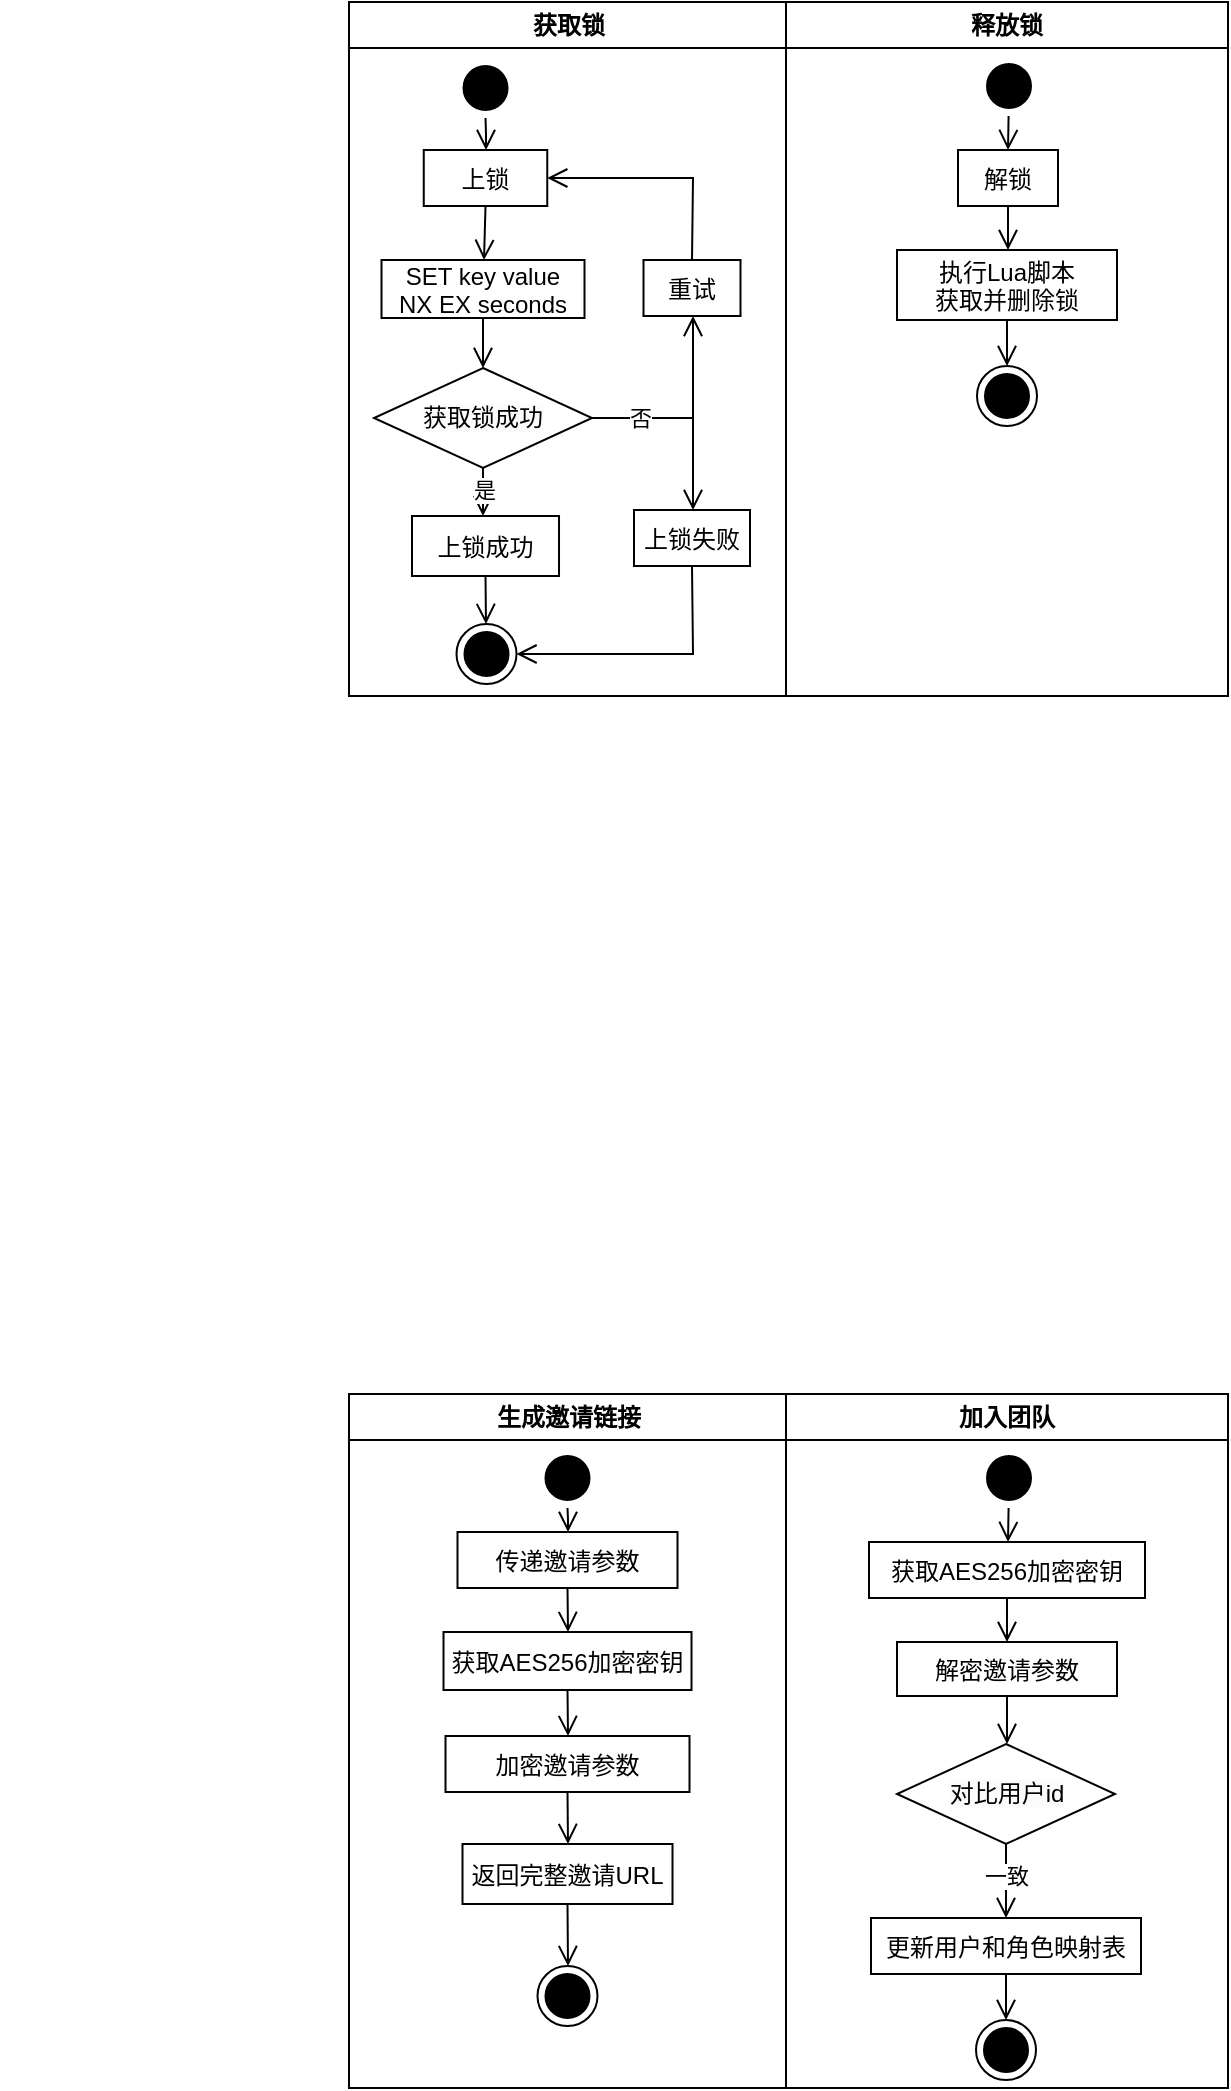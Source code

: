 <mxfile version="24.2.2" type="github">
  <diagram name="Page-1" id="e7e014a7-5840-1c2e-5031-d8a46d1fe8dd">
    <mxGraphModel dx="336048" dy="230869" grid="0" gridSize="10" guides="1" tooltips="1" connect="1" arrows="1" fold="1" page="1" pageScale="1" pageWidth="1169" pageHeight="826" background="none" math="0" shadow="0">
      <root>
        <mxCell id="0" />
        <mxCell id="1" parent="0" />
        <mxCell id="2" value="生成邀请链接" style="swimlane;whiteSpace=wrap;startSize=23;fontColor=default;labelBorderColor=none;" parent="1" vertex="1">
          <mxGeometry x="164.5" y="128" width="218.5" height="347" as="geometry" />
        </mxCell>
        <mxCell id="5" value="" style="ellipse;shape=startState;fillColor=#000000;strokeColor=#000000;fontColor=default;labelBorderColor=none;" parent="2" vertex="1">
          <mxGeometry x="94.25" y="27" width="30" height="30" as="geometry" />
        </mxCell>
        <mxCell id="6" value="" style="edgeStyle=elbowEdgeStyle;elbow=horizontal;verticalAlign=bottom;endArrow=open;endSize=8;strokeColor=#000000;endFill=1;rounded=0;fontColor=default;labelBorderColor=none;" parent="2" source="5" target="7" edge="1">
          <mxGeometry x="100" y="40" as="geometry">
            <mxPoint x="109.25" y="97" as="targetPoint" />
          </mxGeometry>
        </mxCell>
        <mxCell id="7" value="传递邀请参数" style="strokeColor=#000000;fontColor=default;labelBorderColor=none;" parent="2" vertex="1">
          <mxGeometry x="54.25" y="69" width="110" height="28" as="geometry" />
        </mxCell>
        <mxCell id="10" value="获取AES256加密密钥" style="strokeColor=#000000;fontColor=default;labelBorderColor=none;" parent="2" vertex="1">
          <mxGeometry x="47.25" y="119" width="124" height="29" as="geometry" />
        </mxCell>
        <mxCell id="Txw60cx1Kh3sxlR9NIMl-50" value="" style="ellipse;shape=endState;fillColor=#000000;strokeColor=#000000;fontColor=default;labelBorderColor=none;" parent="2" vertex="1">
          <mxGeometry x="94.25" y="286" width="30" height="30" as="geometry" />
        </mxCell>
        <mxCell id="Txw60cx1Kh3sxlR9NIMl-54" value="" style="edgeStyle=elbowEdgeStyle;elbow=horizontal;verticalAlign=bottom;endArrow=open;endSize=8;strokeColor=#000000;endFill=1;rounded=0;exitX=0.5;exitY=1;exitDx=0;exitDy=0;entryX=0.5;entryY=0;entryDx=0;entryDy=0;fontColor=default;labelBorderColor=none;" parent="2" source="7" target="10" edge="1">
          <mxGeometry x="-64.5" y="-88" as="geometry">
            <mxPoint x="119.25" y="89" as="targetPoint" />
            <mxPoint x="119.25" y="67" as="sourcePoint" />
          </mxGeometry>
        </mxCell>
        <mxCell id="Txw60cx1Kh3sxlR9NIMl-55" value="" style="edgeStyle=elbowEdgeStyle;elbow=horizontal;verticalAlign=bottom;endArrow=open;endSize=8;strokeColor=#000000;endFill=1;rounded=0;exitX=0.5;exitY=1;exitDx=0;exitDy=0;fontColor=default;labelBorderColor=none;" parent="2" source="10" target="rDcZoxMiwBND-SI_1BVu-38" edge="1">
          <mxGeometry x="-229" y="-216" as="geometry">
            <mxPoint x="109.23" y="209" as="targetPoint" />
            <mxPoint x="109.23" y="177" as="sourcePoint" />
          </mxGeometry>
        </mxCell>
        <mxCell id="Txw60cx1Kh3sxlR9NIMl-48" value="返回完整邀请URL" style="strokeColor=#000000;fontColor=default;labelBorderColor=none;" parent="2" vertex="1">
          <mxGeometry x="56.75" y="225" width="105" height="30" as="geometry" />
        </mxCell>
        <mxCell id="Txw60cx1Kh3sxlR9NIMl-65" value="" style="edgeStyle=elbowEdgeStyle;elbow=horizontal;verticalAlign=bottom;endArrow=open;endSize=8;strokeColor=#000000;endFill=1;rounded=0;exitX=0.5;exitY=1;exitDx=0;exitDy=0;entryX=0.5;entryY=0;entryDx=0;entryDy=0;fontColor=default;labelBorderColor=none;" parent="2" source="Txw60cx1Kh3sxlR9NIMl-48" target="Txw60cx1Kh3sxlR9NIMl-50" edge="1">
          <mxGeometry x="-393.5" y="-344" as="geometry">
            <mxPoint x="109.02" y="351" as="targetPoint" />
            <mxPoint x="109.02" y="319" as="sourcePoint" />
          </mxGeometry>
        </mxCell>
        <mxCell id="rDcZoxMiwBND-SI_1BVu-38" value="加密邀请参数" style="strokeColor=#000000;fontColor=default;labelBorderColor=none;" parent="2" vertex="1">
          <mxGeometry x="48.25" y="171" width="122" height="28" as="geometry" />
        </mxCell>
        <mxCell id="rDcZoxMiwBND-SI_1BVu-39" value="" style="edgeStyle=elbowEdgeStyle;elbow=horizontal;verticalAlign=bottom;endArrow=open;endSize=8;strokeColor=#000000;endFill=1;rounded=0;exitX=0.5;exitY=1;exitDx=0;exitDy=0;entryX=0.5;entryY=0;entryDx=0;entryDy=0;fontColor=default;labelBorderColor=none;" parent="2" source="rDcZoxMiwBND-SI_1BVu-38" target="Txw60cx1Kh3sxlR9NIMl-48" edge="1">
          <mxGeometry x="-393.5" y="-344" as="geometry">
            <mxPoint x="110.75" y="226" as="targetPoint" />
            <mxPoint x="109.16" y="247" as="sourcePoint" />
          </mxGeometry>
        </mxCell>
        <mxCell id="4" value="加入团队" style="swimlane;whiteSpace=wrap;fontColor=default;labelBorderColor=none;" parent="1" vertex="1">
          <mxGeometry x="383" y="128" width="221" height="347" as="geometry" />
        </mxCell>
        <mxCell id="38" value="" style="ellipse;shape=endState;fillColor=#000000;strokeColor=#000000;fontColor=default;labelBorderColor=none;" parent="4" vertex="1">
          <mxGeometry x="95" y="313" width="30" height="30" as="geometry" />
        </mxCell>
        <mxCell id="Txw60cx1Kh3sxlR9NIMl-51" value="" style="ellipse;shape=startState;fillColor=#000000;strokeColor=#000000;fontColor=default;labelBorderColor=none;" parent="4" vertex="1">
          <mxGeometry x="96.5" y="27" width="30" height="30" as="geometry" />
        </mxCell>
        <mxCell id="Txw60cx1Kh3sxlR9NIMl-52" value="获取AES256加密密钥" style="strokeColor=#000000;fontColor=default;labelBorderColor=none;" parent="4" vertex="1">
          <mxGeometry x="41.5" y="74" width="138" height="28" as="geometry" />
        </mxCell>
        <mxCell id="Txw60cx1Kh3sxlR9NIMl-53" value="解密邀请参数" style="strokeColor=#000000;fontColor=default;labelBorderColor=none;" parent="4" vertex="1">
          <mxGeometry x="55.5" y="124" width="110" height="27" as="geometry" />
        </mxCell>
        <mxCell id="Txw60cx1Kh3sxlR9NIMl-67" value="" style="edgeStyle=elbowEdgeStyle;elbow=horizontal;verticalAlign=bottom;endArrow=open;endSize=8;strokeColor=#000000;endFill=1;rounded=0;entryX=0.5;entryY=0;entryDx=0;entryDy=0;fontColor=default;labelBorderColor=none;" parent="4" target="Txw60cx1Kh3sxlR9NIMl-52" edge="1">
          <mxGeometry x="-345" y="-88" as="geometry">
            <mxPoint x="111.5" y="70" as="targetPoint" />
            <mxPoint x="111.3" y="57" as="sourcePoint" />
          </mxGeometry>
        </mxCell>
        <mxCell id="Txw60cx1Kh3sxlR9NIMl-68" value="" style="edgeStyle=elbowEdgeStyle;elbow=horizontal;verticalAlign=bottom;endArrow=open;endSize=8;strokeColor=#000000;endFill=1;rounded=0;exitX=0.5;exitY=1;exitDx=0;exitDy=0;entryX=0.5;entryY=0;entryDx=0;entryDy=0;fontColor=default;labelBorderColor=none;" parent="4" source="Txw60cx1Kh3sxlR9NIMl-52" target="Txw60cx1Kh3sxlR9NIMl-53" edge="1">
          <mxGeometry x="-509.5" y="-216" as="geometry">
            <mxPoint x="111.5" y="126" as="targetPoint" />
            <mxPoint x="111.46" y="105" as="sourcePoint" />
          </mxGeometry>
        </mxCell>
        <mxCell id="Txw60cx1Kh3sxlR9NIMl-69" value="" style="edgeStyle=elbowEdgeStyle;elbow=horizontal;verticalAlign=bottom;endArrow=open;endSize=8;strokeColor=#000000;endFill=1;rounded=0;exitX=0.5;exitY=1;exitDx=0;exitDy=0;entryX=0.5;entryY=0;entryDx=0;entryDy=0;fontColor=default;labelBorderColor=none;" parent="4" source="Txw60cx1Kh3sxlR9NIMl-53" target="rDcZoxMiwBND-SI_1BVu-41" edge="1">
          <mxGeometry x="-954.5" y="-344" as="geometry">
            <mxPoint x="111.26" y="207" as="targetPoint" />
            <mxPoint x="111.26" y="175" as="sourcePoint" />
          </mxGeometry>
        </mxCell>
        <mxCell id="rDcZoxMiwBND-SI_1BVu-41" value="&lt;span style=&quot;font-family: Helvetica; font-size: 12px; font-style: normal; font-variant-ligatures: normal; font-variant-caps: normal; font-weight: 400; letter-spacing: normal; orphans: 2; text-align: center; text-indent: 0px; text-transform: none; widows: 2; word-spacing: 0px; -webkit-text-stroke-width: 0px; white-space: nowrap; background-color: rgb(251, 251, 251); text-decoration-thickness: initial; text-decoration-style: initial; text-decoration-color: initial; float: none; display: inline !important;&quot;&gt;对比用户id&lt;/span&gt;" style="rhombus;whiteSpace=wrap;html=1;strokeColor=#000000;fontColor=default;labelBorderColor=none;" parent="4" vertex="1">
          <mxGeometry x="55.5" y="175" width="109" height="50" as="geometry" />
        </mxCell>
        <mxCell id="YSmkZtvk_KPzb1TLFDWp-38" value="" style="edgeStyle=elbowEdgeStyle;elbow=horizontal;verticalAlign=bottom;endArrow=open;endSize=8;strokeColor=#000000;endFill=1;rounded=0;exitX=0.5;exitY=1;exitDx=0;exitDy=0;entryX=0.5;entryY=0;entryDx=0;entryDy=0;fontColor=default;labelBorderColor=none;" parent="4" source="rDcZoxMiwBND-SI_1BVu-40" target="38" edge="1">
          <mxGeometry x="-838.5" y="-472" as="geometry">
            <mxPoint x="113.79" y="369" as="targetPoint" />
            <mxPoint x="113.79" y="339" as="sourcePoint" />
          </mxGeometry>
        </mxCell>
        <mxCell id="kITWzCv1qNqmuCgwB2I4-40" value="" style="edgeStyle=elbowEdgeStyle;elbow=vertical;verticalAlign=bottom;endArrow=open;endSize=8;strokeColor=#000000;endFill=1;rounded=0;exitX=0.5;exitY=1;exitDx=0;exitDy=0;fontColor=default;labelBorderColor=none;" parent="4" source="rDcZoxMiwBND-SI_1BVu-41" target="rDcZoxMiwBND-SI_1BVu-40" edge="1">
          <mxGeometry x="-1399.5" y="-472" as="geometry">
            <mxPoint x="557.5" y="428" as="targetPoint" />
            <mxPoint x="555.5" y="375" as="sourcePoint" />
          </mxGeometry>
        </mxCell>
        <mxCell id="kITWzCv1qNqmuCgwB2I4-41" value="一致" style="edgeLabel;html=1;align=center;verticalAlign=middle;resizable=0;points=[];fontColor=default;labelBorderColor=none;" parent="kITWzCv1qNqmuCgwB2I4-40" vertex="1" connectable="0">
          <mxGeometry relative="1" as="geometry">
            <mxPoint y="-3" as="offset" />
          </mxGeometry>
        </mxCell>
        <mxCell id="rDcZoxMiwBND-SI_1BVu-40" value="更新用户和角色映射表" style="strokeColor=#000000;fontColor=default;labelBorderColor=none;" parent="4" vertex="1">
          <mxGeometry x="42.5" y="262" width="135" height="28" as="geometry" />
        </mxCell>
        <mxCell id="rDcZoxMiwBND-SI_1BVu-44" value="" style="edgeStyle=elbowEdgeStyle;elbow=horizontal;verticalAlign=bottom;endArrow=open;endSize=8;strokeColor=#FF0000;endFill=1;rounded=0;exitX=0.5;exitY=1;exitDx=0;exitDy=0;entryX=0.5;entryY=0;entryDx=0;entryDy=0;" parent="1" edge="1">
          <mxGeometry x="-954.5" y="-344" as="几何">
            <mxPoint x="589.76" y="350" as="targetPoint" />
            <mxPoint x="589.76" y="318" as="sourcePoint" />
          </mxGeometry>
        </mxCell>
        <mxCell id="rDcZoxMiwBND-SI_1BVu-45" value="" style="edgeStyle=elbowEdgeStyle;elbow=horizontal;verticalAlign=bottom;endArrow=open;endSize=8;strokeColor=#FF0000;endFill=1;rounded=0;exitX=0.5;exitY=1;exitDx=0;exitDy=0;entryX=0.5;entryY=0;entryDx=0;entryDy=0;" parent="1" edge="1">
          <mxGeometry x="-954.5" y="-344" as="几何">
            <mxPoint x="589.76" y="350" as="targetPoint" />
            <mxPoint x="589.76" y="318" as="sourcePoint" />
          </mxGeometry>
        </mxCell>
        <mxCell id="1JQhXdfim7KZthg24Wtt-63" value="获取锁" style="swimlane;whiteSpace=wrap;startSize=23;fontColor=default;labelBorderColor=none;" vertex="1" parent="1">
          <mxGeometry x="164.5" y="-568" width="218.5" height="347" as="geometry" />
        </mxCell>
        <mxCell id="1JQhXdfim7KZthg24Wtt-64" value="" style="ellipse;shape=startState;fillColor=#000000;strokeColor=#000000;fontColor=default;labelBorderColor=none;" vertex="1" parent="1JQhXdfim7KZthg24Wtt-63">
          <mxGeometry x="53.26" y="28" width="30" height="30" as="geometry" />
        </mxCell>
        <mxCell id="1JQhXdfim7KZthg24Wtt-65" value="" style="edgeStyle=elbowEdgeStyle;elbow=horizontal;verticalAlign=bottom;endArrow=open;endSize=8;strokeColor=#000000;endFill=1;rounded=0;fontColor=default;labelBorderColor=none;" edge="1" parent="1JQhXdfim7KZthg24Wtt-63" source="1JQhXdfim7KZthg24Wtt-64" target="1JQhXdfim7KZthg24Wtt-66">
          <mxGeometry x="100" y="40" as="geometry">
            <mxPoint x="68.26" y="98" as="targetPoint" />
          </mxGeometry>
        </mxCell>
        <mxCell id="1JQhXdfim7KZthg24Wtt-66" value="上锁" style="strokeColor=#000000;fontColor=default;labelBorderColor=none;" vertex="1" parent="1JQhXdfim7KZthg24Wtt-63">
          <mxGeometry x="37.38" y="74" width="61.75" height="28" as="geometry" />
        </mxCell>
        <mxCell id="1JQhXdfim7KZthg24Wtt-67" value="SET key value&#xa;NX EX seconds" style="strokeColor=#000000;fontColor=default;labelBorderColor=none;" vertex="1" parent="1JQhXdfim7KZthg24Wtt-63">
          <mxGeometry x="16.25" y="129" width="101.5" height="29" as="geometry" />
        </mxCell>
        <mxCell id="1JQhXdfim7KZthg24Wtt-68" value="" style="ellipse;shape=endState;fillColor=#000000;strokeColor=#000000;fontColor=default;labelBorderColor=none;" vertex="1" parent="1JQhXdfim7KZthg24Wtt-63">
          <mxGeometry x="53.75" y="311" width="30" height="30" as="geometry" />
        </mxCell>
        <mxCell id="1JQhXdfim7KZthg24Wtt-69" value="" style="edgeStyle=elbowEdgeStyle;elbow=horizontal;verticalAlign=bottom;endArrow=open;endSize=8;strokeColor=#000000;endFill=1;rounded=0;exitX=0.5;exitY=1;exitDx=0;exitDy=0;entryX=0.5;entryY=0;entryDx=0;entryDy=0;fontColor=default;labelBorderColor=none;" edge="1" parent="1JQhXdfim7KZthg24Wtt-63" source="1JQhXdfim7KZthg24Wtt-66" target="1JQhXdfim7KZthg24Wtt-67">
          <mxGeometry x="-64.5" y="-88" as="geometry">
            <mxPoint x="78.75" y="94" as="targetPoint" />
            <mxPoint x="78.75" y="72" as="sourcePoint" />
          </mxGeometry>
        </mxCell>
        <mxCell id="1JQhXdfim7KZthg24Wtt-71" value="上锁成功" style="strokeColor=#000000;fontColor=default;labelBorderColor=none;" vertex="1" parent="1JQhXdfim7KZthg24Wtt-63">
          <mxGeometry x="31.5" y="257" width="73.51" height="30" as="geometry" />
        </mxCell>
        <mxCell id="1JQhXdfim7KZthg24Wtt-72" value="" style="edgeStyle=elbowEdgeStyle;elbow=horizontal;verticalAlign=bottom;endArrow=open;endSize=8;strokeColor=#000000;endFill=1;rounded=0;exitX=0.5;exitY=1;exitDx=0;exitDy=0;entryX=0.5;entryY=0;entryDx=0;entryDy=0;fontColor=default;labelBorderColor=none;" edge="1" parent="1JQhXdfim7KZthg24Wtt-63" source="1JQhXdfim7KZthg24Wtt-71" target="1JQhXdfim7KZthg24Wtt-68">
          <mxGeometry x="-393.5" y="-344" as="geometry">
            <mxPoint x="68.52" y="356" as="targetPoint" />
            <mxPoint x="68.52" y="324" as="sourcePoint" />
          </mxGeometry>
        </mxCell>
        <mxCell id="1JQhXdfim7KZthg24Wtt-89" value="&lt;span style=&quot;font-family: Helvetica; font-size: 12px; font-style: normal; font-variant-ligatures: normal; font-variant-caps: normal; font-weight: 400; letter-spacing: normal; orphans: 2; text-align: center; text-indent: 0px; text-transform: none; widows: 2; word-spacing: 0px; -webkit-text-stroke-width: 0px; white-space: nowrap; background-color: rgb(251, 251, 251); text-decoration-thickness: initial; text-decoration-style: initial; text-decoration-color: initial; float: none; display: inline !important;&quot;&gt;获取锁成功&lt;/span&gt;" style="rhombus;whiteSpace=wrap;html=1;strokeColor=#000000;fontColor=default;labelBorderColor=none;" vertex="1" parent="1JQhXdfim7KZthg24Wtt-63">
          <mxGeometry x="12.5" y="183" width="109" height="50" as="geometry" />
        </mxCell>
        <mxCell id="1JQhXdfim7KZthg24Wtt-90" value="" style="edgeStyle=elbowEdgeStyle;elbow=horizontal;verticalAlign=bottom;endArrow=open;endSize=8;strokeColor=#000000;endFill=1;rounded=0;exitX=0.5;exitY=1;exitDx=0;exitDy=0;entryX=0.5;entryY=0;entryDx=0;entryDy=0;fontColor=default;labelBorderColor=none;" edge="1" parent="1JQhXdfim7KZthg24Wtt-63" source="1JQhXdfim7KZthg24Wtt-67" target="1JQhXdfim7KZthg24Wtt-89">
          <mxGeometry x="-229" y="480" as="geometry">
            <mxPoint x="123.75" y="193" as="targetPoint" />
            <mxPoint x="123.75" y="171" as="sourcePoint" />
          </mxGeometry>
        </mxCell>
        <mxCell id="1JQhXdfim7KZthg24Wtt-91" value="" style="edgeStyle=elbowEdgeStyle;elbow=horizontal;verticalAlign=bottom;endArrow=open;endSize=8;strokeColor=#000000;endFill=1;rounded=0;exitX=0.5;exitY=1;exitDx=0;exitDy=0;fontColor=default;labelBorderColor=none;" edge="1" parent="1JQhXdfim7KZthg24Wtt-63" source="1JQhXdfim7KZthg24Wtt-89" target="1JQhXdfim7KZthg24Wtt-71">
          <mxGeometry x="-393.5" y="1048" as="geometry">
            <mxPoint x="98" y="274" as="targetPoint" />
            <mxPoint x="98" y="256" as="sourcePoint" />
          </mxGeometry>
        </mxCell>
        <mxCell id="1JQhXdfim7KZthg24Wtt-96" value="是" style="edgeLabel;html=1;align=center;verticalAlign=middle;resizable=0;points=[];" vertex="1" connectable="0" parent="1JQhXdfim7KZthg24Wtt-91">
          <mxGeometry relative="1" as="geometry">
            <mxPoint y="-1" as="offset" />
          </mxGeometry>
        </mxCell>
        <mxCell id="1JQhXdfim7KZthg24Wtt-73" value="重试" style="strokeColor=#000000;fontColor=default;labelBorderColor=none;" vertex="1" parent="1JQhXdfim7KZthg24Wtt-63">
          <mxGeometry x="147.25" y="129" width="48.5" height="28" as="geometry" />
        </mxCell>
        <mxCell id="1JQhXdfim7KZthg24Wtt-88" value="上锁失败" style="strokeColor=#000000;fontColor=default;labelBorderColor=none;" vertex="1" parent="1JQhXdfim7KZthg24Wtt-63">
          <mxGeometry x="142.5" y="254" width="58" height="28" as="geometry" />
        </mxCell>
        <mxCell id="1JQhXdfim7KZthg24Wtt-92" value="" style="edgeStyle=elbowEdgeStyle;elbow=horizontal;verticalAlign=bottom;endArrow=open;endSize=8;strokeColor=#000000;endFill=1;rounded=0;exitX=1;exitY=0.5;exitDx=0;exitDy=0;entryX=0.5;entryY=1;entryDx=0;entryDy=0;fontColor=default;labelBorderColor=none;" edge="1" parent="1JQhXdfim7KZthg24Wtt-63" source="1JQhXdfim7KZthg24Wtt-89" target="1JQhXdfim7KZthg24Wtt-73">
          <mxGeometry x="-393.5" y="1048" as="geometry">
            <mxPoint x="143.5" y="234" as="targetPoint" />
            <mxPoint x="143.5" y="209" as="sourcePoint" />
            <Array as="points">
              <mxPoint x="172" y="182" />
            </Array>
          </mxGeometry>
        </mxCell>
        <mxCell id="1JQhXdfim7KZthg24Wtt-93" value="" style="edgeStyle=elbowEdgeStyle;elbow=horizontal;verticalAlign=bottom;endArrow=open;endSize=8;strokeColor=#000000;endFill=1;rounded=0;exitX=1;exitY=0.5;exitDx=0;exitDy=0;entryX=0.5;entryY=0;entryDx=0;entryDy=0;fontColor=default;labelBorderColor=none;" edge="1" parent="1JQhXdfim7KZthg24Wtt-63" source="1JQhXdfim7KZthg24Wtt-89" target="1JQhXdfim7KZthg24Wtt-88">
          <mxGeometry x="-558" y="1616" as="geometry">
            <mxPoint x="196" y="169" as="targetPoint" />
            <mxPoint x="141" y="219" as="sourcePoint" />
            <Array as="points">
              <mxPoint x="172" y="231" />
            </Array>
          </mxGeometry>
        </mxCell>
        <mxCell id="1JQhXdfim7KZthg24Wtt-97" value="否" style="edgeLabel;html=1;align=center;verticalAlign=middle;resizable=0;points=[];" vertex="1" connectable="0" parent="1JQhXdfim7KZthg24Wtt-93">
          <mxGeometry relative="1" as="geometry">
            <mxPoint x="-25" as="offset" />
          </mxGeometry>
        </mxCell>
        <mxCell id="1JQhXdfim7KZthg24Wtt-94" value="" style="edgeStyle=elbowEdgeStyle;elbow=horizontal;verticalAlign=bottom;endArrow=open;endSize=8;strokeColor=#000000;endFill=1;rounded=0;exitX=0.5;exitY=1;exitDx=0;exitDy=0;entryX=1;entryY=0.5;entryDx=0;entryDy=0;fontColor=default;labelBorderColor=none;" edge="1" parent="1JQhXdfim7KZthg24Wtt-63" source="1JQhXdfim7KZthg24Wtt-88" target="1JQhXdfim7KZthg24Wtt-68">
          <mxGeometry x="-722.5" y="2184" as="geometry">
            <mxPoint x="218.5" y="374" as="targetPoint" />
            <mxPoint x="168.5" y="328" as="sourcePoint" />
            <Array as="points">
              <mxPoint x="172" y="306" />
            </Array>
          </mxGeometry>
        </mxCell>
        <mxCell id="1JQhXdfim7KZthg24Wtt-95" value="" style="edgeStyle=elbowEdgeStyle;elbow=horizontal;verticalAlign=bottom;endArrow=open;endSize=8;strokeColor=#000000;endFill=1;rounded=0;exitX=0.5;exitY=0;exitDx=0;exitDy=0;entryX=1;entryY=0.5;entryDx=0;entryDy=0;fontColor=default;labelBorderColor=none;" edge="1" parent="1JQhXdfim7KZthg24Wtt-63" source="1JQhXdfim7KZthg24Wtt-73" target="1JQhXdfim7KZthg24Wtt-66">
          <mxGeometry x="-887" y="2752" as="geometry">
            <mxPoint x="94" y="336" as="targetPoint" />
            <mxPoint x="182" y="292" as="sourcePoint" />
            <Array as="points">
              <mxPoint x="172" y="81" />
            </Array>
          </mxGeometry>
        </mxCell>
        <mxCell id="1JQhXdfim7KZthg24Wtt-75" value="释放锁" style="swimlane;whiteSpace=wrap;fontColor=default;labelBorderColor=none;" vertex="1" parent="1">
          <mxGeometry x="383" y="-568" width="221" height="347" as="geometry" />
        </mxCell>
        <mxCell id="1JQhXdfim7KZthg24Wtt-76" value="" style="ellipse;shape=endState;fillColor=#000000;strokeColor=#000000;fontColor=default;labelBorderColor=none;" vertex="1" parent="1JQhXdfim7KZthg24Wtt-75">
          <mxGeometry x="95.5" y="182" width="30" height="30" as="geometry" />
        </mxCell>
        <mxCell id="1JQhXdfim7KZthg24Wtt-77" value="" style="ellipse;shape=startState;fillColor=#000000;strokeColor=#000000;fontColor=default;labelBorderColor=none;" vertex="1" parent="1JQhXdfim7KZthg24Wtt-75">
          <mxGeometry x="96.5" y="27" width="30" height="30" as="geometry" />
        </mxCell>
        <mxCell id="1JQhXdfim7KZthg24Wtt-78" value="解锁" style="strokeColor=#000000;fontColor=default;labelBorderColor=none;" vertex="1" parent="1JQhXdfim7KZthg24Wtt-75">
          <mxGeometry x="86" y="74" width="50" height="28" as="geometry" />
        </mxCell>
        <mxCell id="1JQhXdfim7KZthg24Wtt-79" value="执行Lua脚本&#xa;获取并删除锁" style="strokeColor=#000000;fontColor=default;labelBorderColor=none;" vertex="1" parent="1JQhXdfim7KZthg24Wtt-75">
          <mxGeometry x="55.5" y="124" width="110" height="35" as="geometry" />
        </mxCell>
        <mxCell id="1JQhXdfim7KZthg24Wtt-80" value="" style="edgeStyle=elbowEdgeStyle;elbow=horizontal;verticalAlign=bottom;endArrow=open;endSize=8;strokeColor=#000000;endFill=1;rounded=0;entryX=0.5;entryY=0;entryDx=0;entryDy=0;fontColor=default;labelBorderColor=none;" edge="1" parent="1JQhXdfim7KZthg24Wtt-75" target="1JQhXdfim7KZthg24Wtt-78">
          <mxGeometry x="-345" y="-88" as="geometry">
            <mxPoint x="111.5" y="70" as="targetPoint" />
            <mxPoint x="111.3" y="57" as="sourcePoint" />
          </mxGeometry>
        </mxCell>
        <mxCell id="1JQhXdfim7KZthg24Wtt-81" value="" style="edgeStyle=elbowEdgeStyle;elbow=horizontal;verticalAlign=bottom;endArrow=open;endSize=8;strokeColor=#000000;endFill=1;rounded=0;exitX=0.5;exitY=1;exitDx=0;exitDy=0;entryX=0.5;entryY=0;entryDx=0;entryDy=0;fontColor=default;labelBorderColor=none;" edge="1" parent="1JQhXdfim7KZthg24Wtt-75" source="1JQhXdfim7KZthg24Wtt-78" target="1JQhXdfim7KZthg24Wtt-79">
          <mxGeometry x="-509.5" y="-216" as="geometry">
            <mxPoint x="111.5" y="126" as="targetPoint" />
            <mxPoint x="111.46" y="105" as="sourcePoint" />
          </mxGeometry>
        </mxCell>
        <mxCell id="1JQhXdfim7KZthg24Wtt-82" value="" style="edgeStyle=elbowEdgeStyle;elbow=horizontal;verticalAlign=bottom;endArrow=open;endSize=8;strokeColor=#000000;endFill=1;rounded=0;exitX=0.5;exitY=1;exitDx=0;exitDy=0;entryX=0.5;entryY=0;entryDx=0;entryDy=0;fontColor=default;labelBorderColor=none;" edge="1" parent="1JQhXdfim7KZthg24Wtt-75" source="1JQhXdfim7KZthg24Wtt-79" target="1JQhXdfim7KZthg24Wtt-76">
          <mxGeometry x="-954.5" y="-344" as="geometry">
            <mxPoint x="110" y="175.0" as="targetPoint" />
            <mxPoint x="111.26" y="175" as="sourcePoint" />
          </mxGeometry>
        </mxCell>
      </root>
    </mxGraphModel>
  </diagram>
</mxfile>
